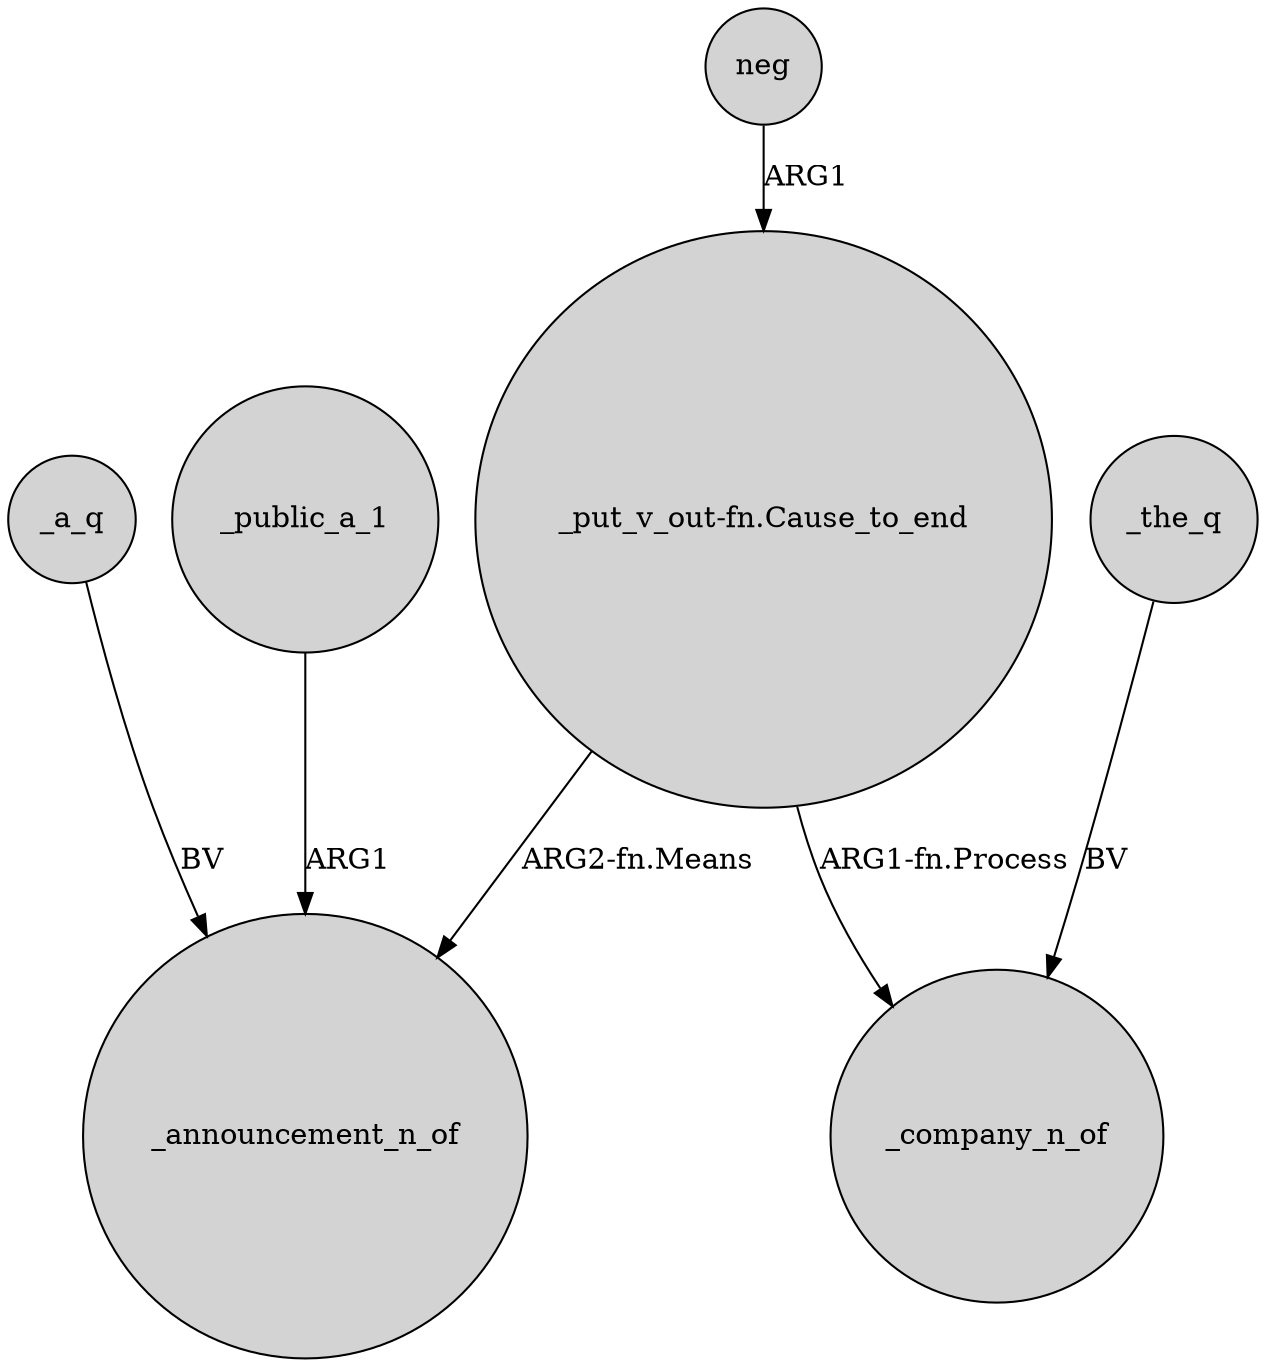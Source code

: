 digraph {
	node [shape=circle style=filled]
	neg -> "_put_v_out-fn.Cause_to_end" [label=ARG1]
	_a_q -> _announcement_n_of [label=BV]
	"_put_v_out-fn.Cause_to_end" -> _announcement_n_of [label="ARG2-fn.Means"]
	_the_q -> _company_n_of [label=BV]
	"_put_v_out-fn.Cause_to_end" -> _company_n_of [label="ARG1-fn.Process"]
	_public_a_1 -> _announcement_n_of [label=ARG1]
}
